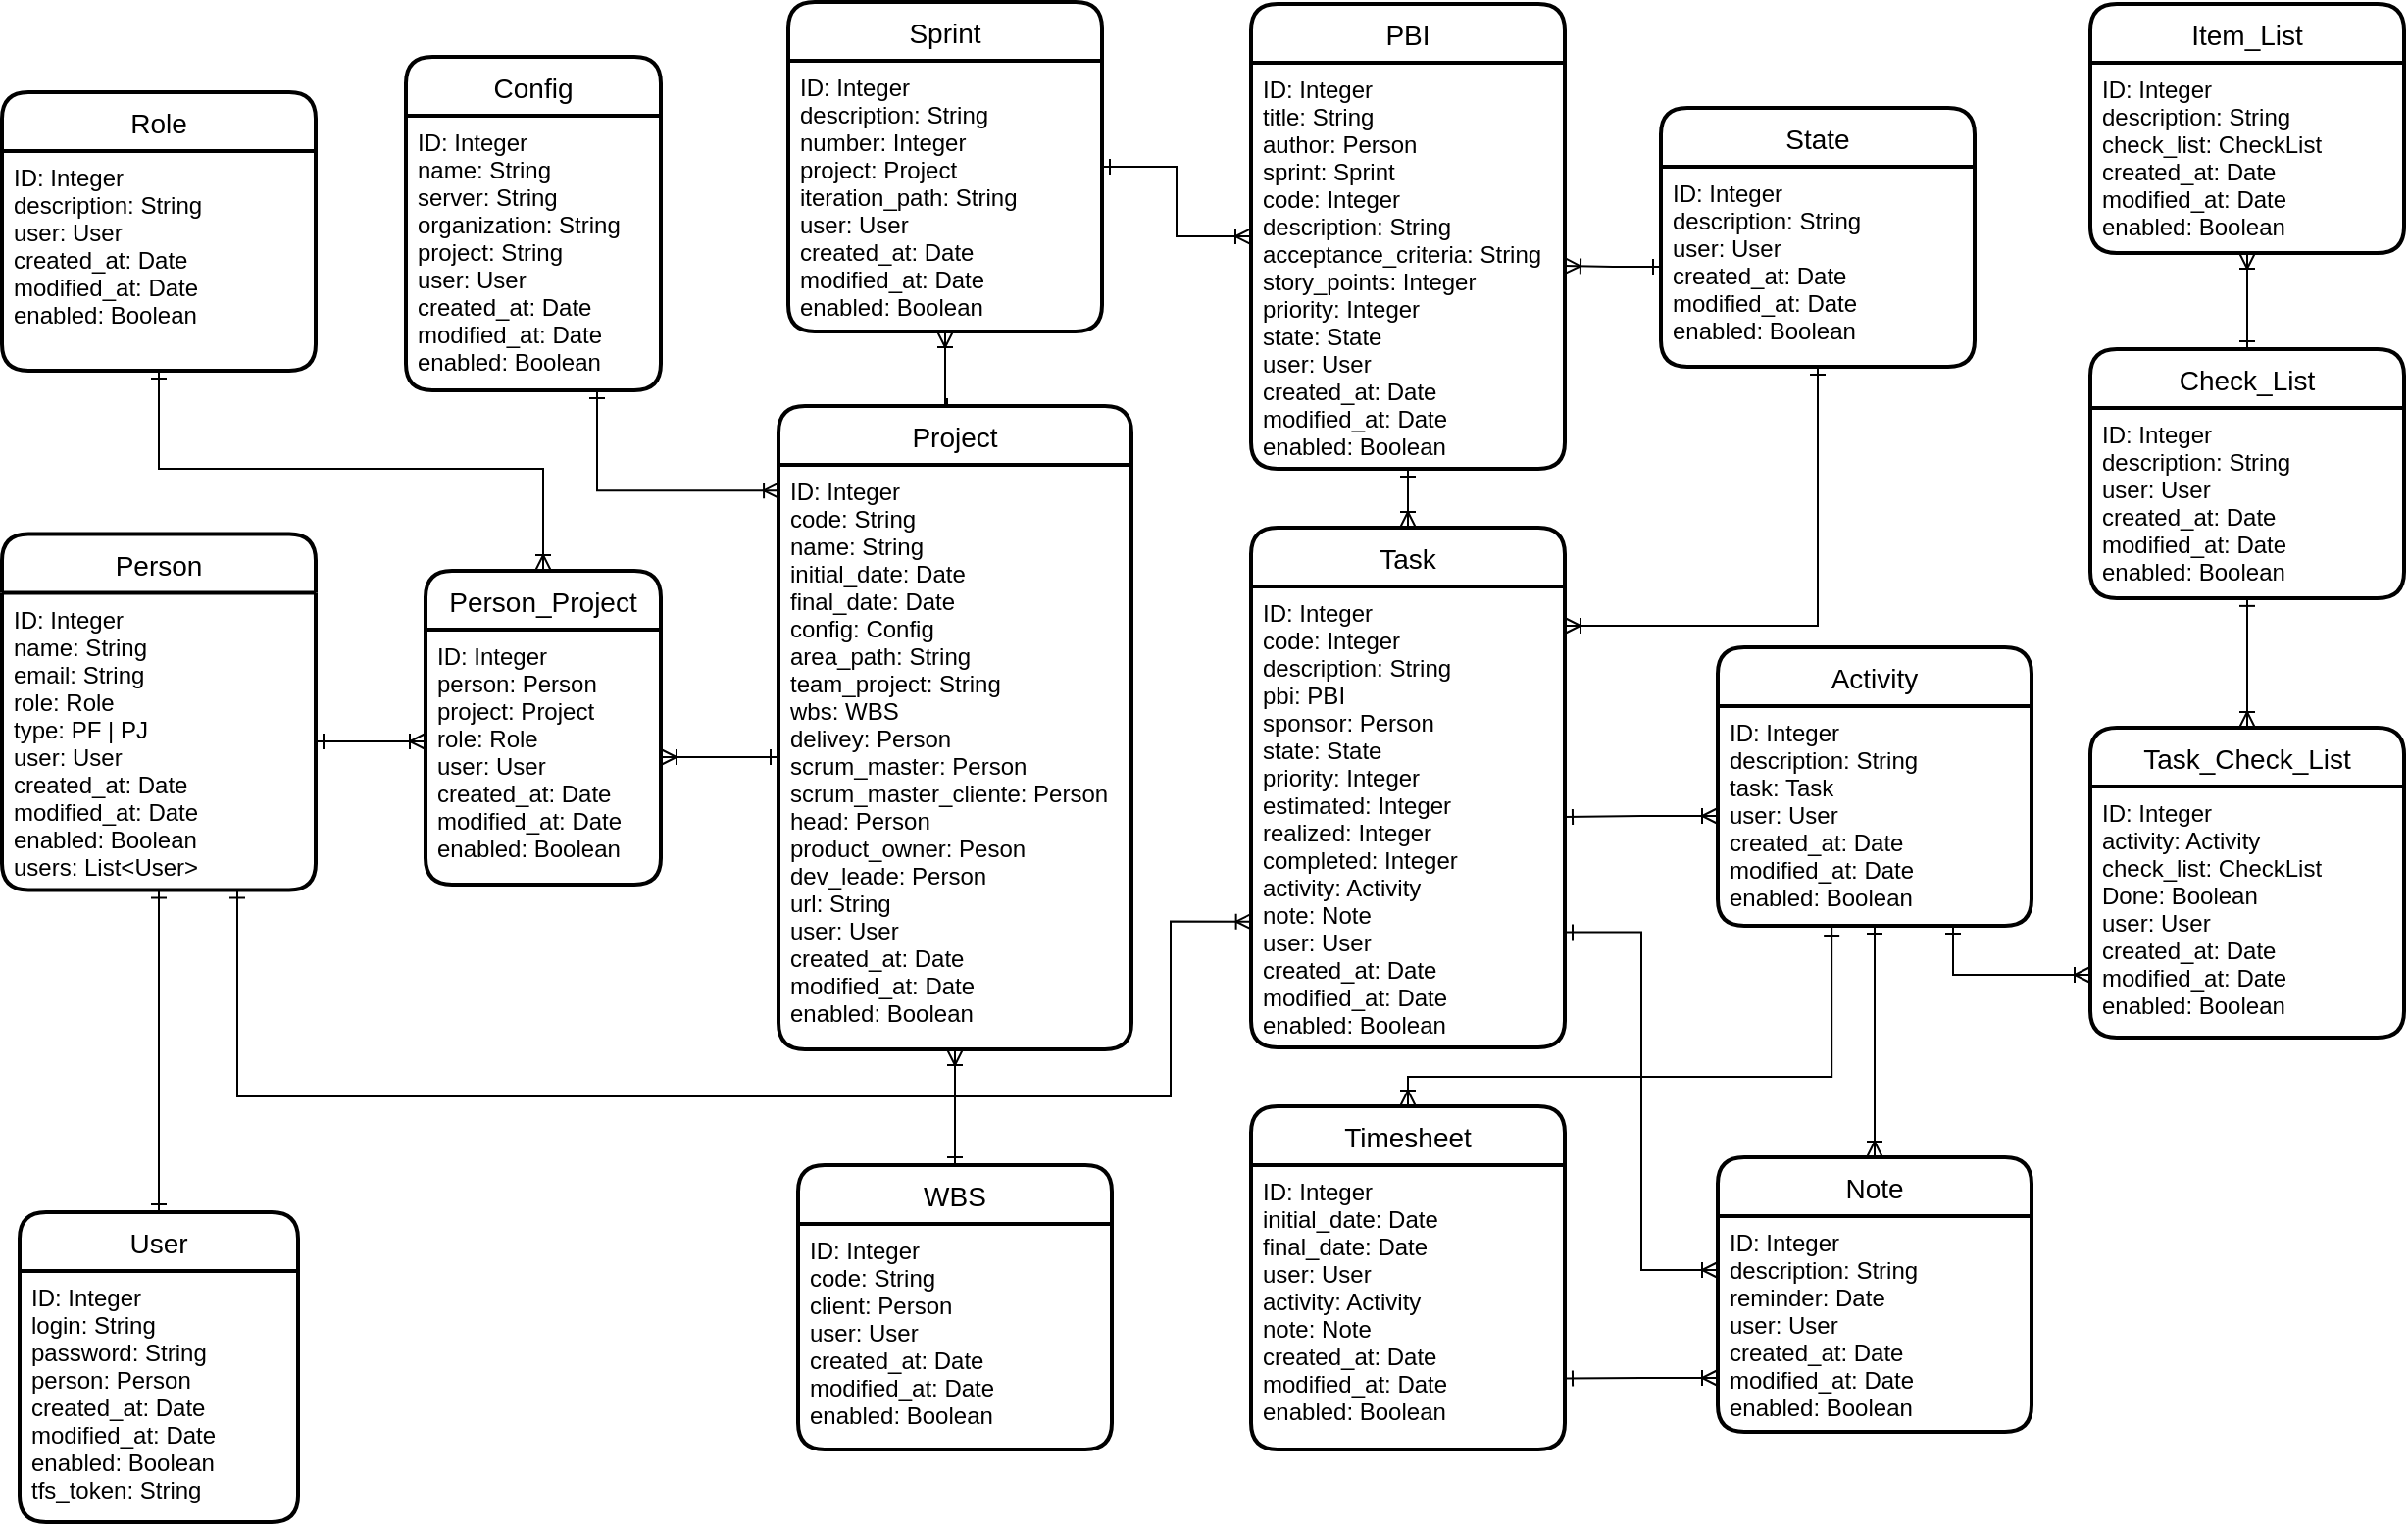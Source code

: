 <mxfile version="22.0.2" type="github">
  <diagram id="dXupZ79hsTiyQ5-BNEvF" name="Page-1">
    <mxGraphModel dx="143" dy="225" grid="1" gridSize="10" guides="1" tooltips="1" connect="1" arrows="1" fold="1" page="1" pageScale="1" pageWidth="1169" pageHeight="827" math="0" shadow="0">
      <root>
        <mxCell id="0" />
        <mxCell id="1" parent="0" />
        <mxCell id="sTJ4fpbMYLxwgmFEZeXA-13" style="edgeStyle=orthogonalEdgeStyle;rounded=0;orthogonalLoop=1;jettySize=auto;html=1;exitX=0.5;exitY=0;exitDx=0;exitDy=0;entryX=0.5;entryY=1;entryDx=0;entryDy=0;endArrow=ERoneToMany;endFill=0;startArrow=ERone;startFill=0;" parent="1" source="BYlqbOLe8rqa4X753XVS-1" target="sTJ4fpbMYLxwgmFEZeXA-12" edge="1">
          <mxGeometry relative="1" as="geometry" />
        </mxCell>
        <mxCell id="BYlqbOLe8rqa4X753XVS-1" value="Project" style="swimlane;childLayout=stackLayout;horizontal=1;startSize=30;horizontalStack=0;rounded=1;fontSize=14;fontStyle=0;strokeWidth=2;resizeParent=0;resizeLast=1;shadow=0;dashed=0;align=center;" parent="1" vertex="1">
          <mxGeometry x="460" y="258" width="180" height="328" as="geometry" />
        </mxCell>
        <mxCell id="BYlqbOLe8rqa4X753XVS-2" value="ID: Integer&#xa;code: String&#xa;name: String&#xa;initial_date: Date&#xa;final_date: Date&#xa;config: Config&#xa;area_path: String&#xa;team_project: String&#xa;wbs: WBS&#xa;delivey: Person&#xa;scrum_master: Person&#xa;scrum_master_cliente: Person&#xa;head: Person&#xa;product_owner: Peson&#xa;dev_leade: Person&#xa;url: String&#xa;user: User&#xa;created_at: Date&#xa;modified_at: Date&#xa;enabled: Boolean" style="align=left;strokeColor=none;fillColor=none;spacingLeft=4;fontSize=12;verticalAlign=top;resizable=0;rotatable=0;part=1;" parent="BYlqbOLe8rqa4X753XVS-1" vertex="1">
          <mxGeometry y="30" width="180" height="298" as="geometry" />
        </mxCell>
        <mxCell id="WrPAGcL8VzTFxhTmAevk-1" value="Person" style="swimlane;childLayout=stackLayout;horizontal=1;startSize=30;horizontalStack=0;rounded=1;fontSize=14;fontStyle=0;strokeWidth=2;resizeParent=0;resizeLast=1;shadow=0;dashed=0;align=center;" parent="1" vertex="1">
          <mxGeometry x="64" y="323.25" width="160" height="181.5" as="geometry" />
        </mxCell>
        <mxCell id="WrPAGcL8VzTFxhTmAevk-2" value="ID: Integer&#xa;name: String&#xa;email: String&#xa;role: Role&#xa;type: PF | PJ&#xa;user: User&#xa;created_at: Date&#xa;modified_at: Date&#xa;enabled: Boolean&#xa;users: List&lt;User&gt;" style="align=left;strokeColor=none;fillColor=none;spacingLeft=4;fontSize=12;verticalAlign=top;resizable=0;rotatable=0;part=1;" parent="WrPAGcL8VzTFxhTmAevk-1" vertex="1">
          <mxGeometry y="30" width="160" height="151.5" as="geometry" />
        </mxCell>
        <mxCell id="sTJ4fpbMYLxwgmFEZeXA-2" style="edgeStyle=orthogonalEdgeStyle;rounded=0;orthogonalLoop=1;jettySize=auto;html=1;exitX=1;exitY=0.5;exitDx=0;exitDy=0;endArrow=ERoneToMany;endFill=0;startArrow=ERone;startFill=0;" parent="1" source="WrPAGcL8VzTFxhTmAevk-2" edge="1">
          <mxGeometry relative="1" as="geometry">
            <mxPoint x="280" y="429" as="targetPoint" />
          </mxGeometry>
        </mxCell>
        <mxCell id="azZxZeqmAoJDCEGVXQoR-21" value="" style="edgeStyle=orthogonalEdgeStyle;rounded=0;orthogonalLoop=1;jettySize=auto;html=1;startArrow=ERone;startFill=0;endArrow=ERoneToMany;endFill=0;entryX=0.5;entryY=0;entryDx=0;entryDy=0;" parent="1" source="sTJ4fpbMYLxwgmFEZeXA-4" target="sTJ4fpbMYLxwgmFEZeXA-6" edge="1">
          <mxGeometry relative="1" as="geometry" />
        </mxCell>
        <mxCell id="sTJ4fpbMYLxwgmFEZeXA-4" value="PBI" style="swimlane;childLayout=stackLayout;horizontal=1;startSize=30;horizontalStack=0;rounded=1;fontSize=14;fontStyle=0;strokeWidth=2;resizeParent=0;resizeLast=1;shadow=0;dashed=0;align=center;" parent="1" vertex="1">
          <mxGeometry x="701" y="53.06" width="160" height="236.94" as="geometry" />
        </mxCell>
        <mxCell id="sTJ4fpbMYLxwgmFEZeXA-5" value="ID: Integer&#xa;title: String&#xa;author: Person&#xa;sprint: Sprint&#xa;code: Integer&#xa;description: String&#xa;acceptance_criteria: String&#xa;story_points: Integer&#xa;priority: Integer&#xa;state: State&#xa;user: User&#xa;created_at: Date&#xa;modified_at: Date&#xa;enabled: Boolean" style="align=left;strokeColor=none;fillColor=none;spacingLeft=4;fontSize=12;verticalAlign=top;resizable=0;rotatable=0;part=1;" parent="sTJ4fpbMYLxwgmFEZeXA-4" vertex="1">
          <mxGeometry y="30" width="160" height="206.94" as="geometry" />
        </mxCell>
        <mxCell id="sTJ4fpbMYLxwgmFEZeXA-6" value="Task" style="swimlane;childLayout=stackLayout;horizontal=1;startSize=30;horizontalStack=0;rounded=1;fontSize=14;fontStyle=0;strokeWidth=2;resizeParent=0;resizeLast=1;shadow=0;dashed=0;align=center;" parent="1" vertex="1">
          <mxGeometry x="701" y="320" width="160" height="265" as="geometry" />
        </mxCell>
        <mxCell id="sTJ4fpbMYLxwgmFEZeXA-7" value="ID: Integer&#xa;code: Integer&#xa;description: String&#xa;pbi: PBI&#xa;sponsor: Person&#xa;state: State&#xa;priority: Integer&#xa;estimated: Integer&#xa;realized: Integer&#xa;completed: Integer&#xa;activity: Activity&#xa;note: Note&#xa;user: User&#xa;created_at: Date&#xa;modified_at: Date&#xa;enabled: Boolean" style="align=left;strokeColor=none;fillColor=none;spacingLeft=4;fontSize=12;verticalAlign=top;resizable=0;rotatable=0;part=1;" parent="sTJ4fpbMYLxwgmFEZeXA-6" vertex="1">
          <mxGeometry y="30" width="160" height="235" as="geometry" />
        </mxCell>
        <mxCell id="sTJ4fpbMYLxwgmFEZeXA-9" value="Timesheet" style="swimlane;childLayout=stackLayout;horizontal=1;startSize=30;horizontalStack=0;rounded=1;fontSize=14;fontStyle=0;strokeWidth=2;resizeParent=0;resizeLast=1;shadow=0;dashed=0;align=center;" parent="1" vertex="1">
          <mxGeometry x="701" y="615" width="160" height="175" as="geometry" />
        </mxCell>
        <mxCell id="sTJ4fpbMYLxwgmFEZeXA-10" value="ID: Integer&#xa;initial_date: Date&#xa;final_date: Date&#xa;user: User&#xa;activity: Activity&#xa;note: Note&#xa;created_at: Date&#xa;modified_at: Date&#xa;enabled: Boolean" style="align=left;strokeColor=none;fillColor=none;spacingLeft=4;fontSize=12;verticalAlign=top;resizable=0;rotatable=0;part=1;" parent="sTJ4fpbMYLxwgmFEZeXA-9" vertex="1">
          <mxGeometry y="30" width="160" height="145" as="geometry" />
        </mxCell>
        <mxCell id="sTJ4fpbMYLxwgmFEZeXA-15" style="edgeStyle=orthogonalEdgeStyle;rounded=0;orthogonalLoop=1;jettySize=auto;html=1;entryX=0;entryY=0.5;entryDx=0;entryDy=0;startArrow=ERone;startFill=0;endArrow=ERoneToMany;endFill=0;" parent="1" source="sTJ4fpbMYLxwgmFEZeXA-11" target="sTJ4fpbMYLxwgmFEZeXA-4" edge="1">
          <mxGeometry relative="1" as="geometry" />
        </mxCell>
        <mxCell id="sTJ4fpbMYLxwgmFEZeXA-11" value="Sprint" style="swimlane;childLayout=stackLayout;horizontal=1;startSize=30;horizontalStack=0;rounded=1;fontSize=14;fontStyle=0;strokeWidth=2;resizeParent=0;resizeLast=1;shadow=0;dashed=0;align=center;" parent="1" vertex="1">
          <mxGeometry x="465" y="52" width="160" height="168" as="geometry" />
        </mxCell>
        <mxCell id="sTJ4fpbMYLxwgmFEZeXA-12" value="ID: Integer&#xa;description: String&#xa;number: Integer&#xa;project: Project&#xa;iteration_path: String&#xa;user: User&#xa;created_at: Date&#xa;modified_at: Date&#xa;enabled: Boolean" style="align=left;strokeColor=none;fillColor=none;spacingLeft=4;fontSize=12;verticalAlign=top;resizable=0;rotatable=0;part=1;" parent="sTJ4fpbMYLxwgmFEZeXA-11" vertex="1">
          <mxGeometry y="30" width="160" height="138" as="geometry" />
        </mxCell>
        <mxCell id="sTJ4fpbMYLxwgmFEZeXA-16" value="Role" style="swimlane;childLayout=stackLayout;horizontal=1;startSize=30;horizontalStack=0;rounded=1;fontSize=14;fontStyle=0;strokeWidth=2;resizeParent=0;resizeLast=1;shadow=0;dashed=0;align=center;" parent="1" vertex="1">
          <mxGeometry x="64" y="98.03" width="160" height="141.97" as="geometry" />
        </mxCell>
        <mxCell id="sTJ4fpbMYLxwgmFEZeXA-17" value="ID: Integer&#xa;description: String&#xa;user: User&#xa;created_at: Date&#xa;modified_at: Date&#xa;enabled: Boolean" style="align=left;strokeColor=none;fillColor=none;spacingLeft=4;fontSize=12;verticalAlign=top;resizable=0;rotatable=0;part=1;" parent="sTJ4fpbMYLxwgmFEZeXA-16" vertex="1">
          <mxGeometry y="30" width="160" height="111.97" as="geometry" />
        </mxCell>
        <mxCell id="sTJ4fpbMYLxwgmFEZeXA-19" style="edgeStyle=orthogonalEdgeStyle;rounded=0;orthogonalLoop=1;jettySize=auto;html=1;exitX=0.5;exitY=1;exitDx=0;exitDy=0;startArrow=ERone;startFill=0;endArrow=ERoneToMany;endFill=0;entryX=0.5;entryY=0;entryDx=0;entryDy=0;" parent="1" source="sTJ4fpbMYLxwgmFEZeXA-17" target="FTfhBZW4owyaXDvI-sUd-5" edge="1">
          <mxGeometry relative="1" as="geometry">
            <mxPoint x="330" y="220" as="targetPoint" />
            <Array as="points">
              <mxPoint x="144" y="290" />
              <mxPoint x="340" y="290" />
            </Array>
          </mxGeometry>
        </mxCell>
        <mxCell id="azZxZeqmAoJDCEGVXQoR-1" value="State" style="swimlane;childLayout=stackLayout;horizontal=1;startSize=30;horizontalStack=0;rounded=1;fontSize=14;fontStyle=0;strokeWidth=2;resizeParent=0;resizeLast=1;shadow=0;dashed=0;align=center;" parent="1" vertex="1">
          <mxGeometry x="910" y="106.03" width="160" height="131.97" as="geometry" />
        </mxCell>
        <mxCell id="azZxZeqmAoJDCEGVXQoR-2" value="ID: Integer&#xa;description: String&#xa;user: User&#xa;created_at: Date&#xa;modified_at: Date&#xa;enabled: Boolean" style="align=left;strokeColor=none;fillColor=none;spacingLeft=4;fontSize=12;verticalAlign=top;resizable=0;rotatable=0;part=1;" parent="azZxZeqmAoJDCEGVXQoR-1" vertex="1">
          <mxGeometry y="30" width="160" height="101.97" as="geometry" />
        </mxCell>
        <mxCell id="azZxZeqmAoJDCEGVXQoR-4" value="" style="edgeStyle=orthogonalEdgeStyle;rounded=0;orthogonalLoop=1;jettySize=auto;html=1;endArrow=ERoneToMany;endFill=0;startArrow=ERone;startFill=0;" parent="1" source="azZxZeqmAoJDCEGVXQoR-2" target="sTJ4fpbMYLxwgmFEZeXA-5" edge="1">
          <mxGeometry relative="1" as="geometry" />
        </mxCell>
        <mxCell id="azZxZeqmAoJDCEGVXQoR-5" style="edgeStyle=orthogonalEdgeStyle;rounded=0;orthogonalLoop=1;jettySize=auto;html=1;exitX=0.5;exitY=1;exitDx=0;exitDy=0;startArrow=ERone;startFill=0;endArrow=ERoneToMany;endFill=0;" parent="1" source="azZxZeqmAoJDCEGVXQoR-2" edge="1">
          <mxGeometry relative="1" as="geometry">
            <mxPoint x="861" y="370" as="targetPoint" />
            <Array as="points">
              <mxPoint x="990" y="370" />
            </Array>
          </mxGeometry>
        </mxCell>
        <mxCell id="azZxZeqmAoJDCEGVXQoR-6" value="Activity" style="swimlane;childLayout=stackLayout;horizontal=1;startSize=30;horizontalStack=0;rounded=1;fontSize=14;fontStyle=0;strokeWidth=2;resizeParent=0;resizeLast=1;shadow=0;dashed=0;align=center;" parent="1" vertex="1">
          <mxGeometry x="939" y="381" width="160" height="142" as="geometry" />
        </mxCell>
        <mxCell id="azZxZeqmAoJDCEGVXQoR-7" value="ID: Integer&#xa;description: String&#xa;task: Task&#xa;user: User&#xa;created_at: Date&#xa;modified_at: Date&#xa;enabled: Boolean" style="align=left;strokeColor=none;fillColor=none;spacingLeft=4;fontSize=12;verticalAlign=top;resizable=0;rotatable=0;part=1;" parent="azZxZeqmAoJDCEGVXQoR-6" vertex="1">
          <mxGeometry y="30" width="160" height="112" as="geometry" />
        </mxCell>
        <mxCell id="azZxZeqmAoJDCEGVXQoR-8" value="" style="edgeStyle=orthogonalEdgeStyle;rounded=0;orthogonalLoop=1;jettySize=auto;html=1;startArrow=ERoneToMany;startFill=0;endArrow=ERone;endFill=0;" parent="1" source="azZxZeqmAoJDCEGVXQoR-7" target="sTJ4fpbMYLxwgmFEZeXA-7" edge="1">
          <mxGeometry relative="1" as="geometry" />
        </mxCell>
        <mxCell id="azZxZeqmAoJDCEGVXQoR-32" value="" style="edgeStyle=orthogonalEdgeStyle;rounded=0;orthogonalLoop=1;jettySize=auto;html=1;startArrow=ERoneToMany;startFill=0;endArrow=ERone;endFill=0;" parent="1" source="azZxZeqmAoJDCEGVXQoR-11" target="azZxZeqmAoJDCEGVXQoR-7" edge="1">
          <mxGeometry relative="1" as="geometry" />
        </mxCell>
        <mxCell id="azZxZeqmAoJDCEGVXQoR-11" value="Note" style="swimlane;childLayout=stackLayout;horizontal=1;startSize=30;horizontalStack=0;rounded=1;fontSize=14;fontStyle=0;strokeWidth=2;resizeParent=0;resizeLast=1;shadow=0;dashed=0;align=center;" parent="1" vertex="1">
          <mxGeometry x="939" y="641" width="160" height="140" as="geometry" />
        </mxCell>
        <mxCell id="azZxZeqmAoJDCEGVXQoR-12" value="ID: Integer&#xa;description: String&#xa;reminder: Date&#xa;user: User&#xa;created_at: Date&#xa;modified_at: Date&#xa;enabled: Boolean" style="align=left;strokeColor=none;fillColor=none;spacingLeft=4;fontSize=12;verticalAlign=top;resizable=0;rotatable=0;part=1;" parent="azZxZeqmAoJDCEGVXQoR-11" vertex="1">
          <mxGeometry y="30" width="160" height="110" as="geometry" />
        </mxCell>
        <mxCell id="azZxZeqmAoJDCEGVXQoR-24" value="" style="edgeStyle=orthogonalEdgeStyle;rounded=0;orthogonalLoop=1;jettySize=auto;html=1;startArrow=ERone;startFill=0;endArrow=ERoneToMany;endFill=0;" parent="1" source="azZxZeqmAoJDCEGVXQoR-13" target="BYlqbOLe8rqa4X753XVS-2" edge="1">
          <mxGeometry relative="1" as="geometry" />
        </mxCell>
        <mxCell id="azZxZeqmAoJDCEGVXQoR-13" value="WBS" style="swimlane;childLayout=stackLayout;horizontal=1;startSize=30;horizontalStack=0;rounded=1;fontSize=14;fontStyle=0;strokeWidth=2;resizeParent=0;resizeLast=1;shadow=0;dashed=0;align=center;" parent="1" vertex="1">
          <mxGeometry x="470" y="645" width="160" height="145" as="geometry" />
        </mxCell>
        <mxCell id="azZxZeqmAoJDCEGVXQoR-14" value="ID: Integer&#xa;code: String&#xa;client: Person&#xa;user: User&#xa;created_at: Date&#xa;modified_at: Date&#xa;enabled: Boolean" style="align=left;strokeColor=none;fillColor=none;spacingLeft=4;fontSize=12;verticalAlign=top;resizable=0;rotatable=0;part=1;" parent="azZxZeqmAoJDCEGVXQoR-13" vertex="1">
          <mxGeometry y="30" width="160" height="115" as="geometry" />
        </mxCell>
        <mxCell id="azZxZeqmAoJDCEGVXQoR-17" style="edgeStyle=orthogonalEdgeStyle;rounded=0;orthogonalLoop=1;jettySize=auto;html=1;exitX=0;exitY=0.75;exitDx=0;exitDy=0;startArrow=ERoneToMany;startFill=0;endArrow=ERone;endFill=0;entryX=1;entryY=0.75;entryDx=0;entryDy=0;" parent="1" source="azZxZeqmAoJDCEGVXQoR-12" target="sTJ4fpbMYLxwgmFEZeXA-10" edge="1">
          <mxGeometry relative="1" as="geometry">
            <mxPoint x="901" y="765" as="targetPoint" />
          </mxGeometry>
        </mxCell>
        <mxCell id="azZxZeqmAoJDCEGVXQoR-20" style="edgeStyle=orthogonalEdgeStyle;rounded=0;orthogonalLoop=1;jettySize=auto;html=1;exitX=0;exitY=0.25;exitDx=0;exitDy=0;entryX=1;entryY=0.75;entryDx=0;entryDy=0;startArrow=ERoneToMany;startFill=0;endArrow=ERone;endFill=0;" parent="1" source="azZxZeqmAoJDCEGVXQoR-12" target="sTJ4fpbMYLxwgmFEZeXA-7" edge="1">
          <mxGeometry relative="1" as="geometry" />
        </mxCell>
        <mxCell id="azZxZeqmAoJDCEGVXQoR-22" value="User" style="swimlane;childLayout=stackLayout;horizontal=1;startSize=30;horizontalStack=0;rounded=1;fontSize=14;fontStyle=0;strokeWidth=2;resizeParent=0;resizeLast=1;shadow=0;dashed=0;align=center;" parent="1" vertex="1">
          <mxGeometry x="73" y="669" width="142" height="158" as="geometry" />
        </mxCell>
        <mxCell id="azZxZeqmAoJDCEGVXQoR-23" value="ID: Integer&#xa;login: String&#xa;password: String&#xa;person: Person&#xa;created_at: Date&#xa;modified_at: Date&#xa;enabled: Boolean&#xa;tfs_token: String" style="align=left;strokeColor=none;fillColor=none;spacingLeft=4;fontSize=12;verticalAlign=top;resizable=0;rotatable=0;part=1;" parent="azZxZeqmAoJDCEGVXQoR-22" vertex="1">
          <mxGeometry y="30" width="142" height="128" as="geometry" />
        </mxCell>
        <mxCell id="azZxZeqmAoJDCEGVXQoR-28" style="edgeStyle=orthogonalEdgeStyle;rounded=0;orthogonalLoop=1;jettySize=auto;html=1;exitX=0.5;exitY=1;exitDx=0;exitDy=0;entryX=0.5;entryY=0;entryDx=0;entryDy=0;startArrow=ERone;startFill=0;endArrow=ERone;endFill=0;" parent="1" source="WrPAGcL8VzTFxhTmAevk-2" target="azZxZeqmAoJDCEGVXQoR-22" edge="1">
          <mxGeometry relative="1" as="geometry" />
        </mxCell>
        <mxCell id="azZxZeqmAoJDCEGVXQoR-29" style="edgeStyle=orthogonalEdgeStyle;rounded=0;orthogonalLoop=1;jettySize=auto;html=1;exitX=0.75;exitY=1;exitDx=0;exitDy=0;entryX=0.002;entryY=0.727;entryDx=0;entryDy=0;startArrow=ERone;startFill=0;endArrow=ERoneToMany;endFill=0;entryPerimeter=0;" parent="1" source="WrPAGcL8VzTFxhTmAevk-2" target="sTJ4fpbMYLxwgmFEZeXA-7" edge="1">
          <mxGeometry relative="1" as="geometry">
            <Array as="points">
              <mxPoint x="184" y="610" />
              <mxPoint x="660" y="610" />
              <mxPoint x="660" y="521" />
            </Array>
          </mxGeometry>
        </mxCell>
        <mxCell id="azZxZeqmAoJDCEGVXQoR-31" style="edgeStyle=orthogonalEdgeStyle;rounded=0;orthogonalLoop=1;jettySize=auto;html=1;exitX=0.363;exitY=1.009;exitDx=0;exitDy=0;entryX=0.5;entryY=0;entryDx=0;entryDy=0;startArrow=ERone;startFill=0;endArrow=ERoneToMany;endFill=0;exitPerimeter=0;" parent="1" source="azZxZeqmAoJDCEGVXQoR-7" target="sTJ4fpbMYLxwgmFEZeXA-9" edge="1">
          <mxGeometry relative="1" as="geometry">
            <Array as="points">
              <mxPoint x="997" y="600" />
              <mxPoint x="781" y="600" />
            </Array>
          </mxGeometry>
        </mxCell>
        <mxCell id="9D0G1Y5BpN1q-bQg1dUj-3" value="Check_List" style="swimlane;childLayout=stackLayout;horizontal=1;startSize=30;horizontalStack=0;rounded=1;fontSize=14;fontStyle=0;strokeWidth=2;resizeParent=0;resizeLast=1;shadow=0;dashed=0;align=center;" parent="1" vertex="1">
          <mxGeometry x="1129" y="229" width="160" height="126.94" as="geometry" />
        </mxCell>
        <mxCell id="9D0G1Y5BpN1q-bQg1dUj-4" value="ID: Integer&#xa;description: String&#xa;user: User&#xa;created_at: Date&#xa;modified_at: Date&#xa;enabled: Boolean" style="align=left;strokeColor=none;fillColor=none;spacingLeft=4;fontSize=12;verticalAlign=top;resizable=0;rotatable=0;part=1;" parent="9D0G1Y5BpN1q-bQg1dUj-3" vertex="1">
          <mxGeometry y="30" width="160" height="96.94" as="geometry" />
        </mxCell>
        <mxCell id="9D0G1Y5BpN1q-bQg1dUj-5" value="Item_List" style="swimlane;childLayout=stackLayout;horizontal=1;startSize=30;horizontalStack=0;rounded=1;fontSize=14;fontStyle=0;strokeWidth=2;resizeParent=0;resizeLast=1;shadow=0;dashed=0;align=center;" parent="1" vertex="1">
          <mxGeometry x="1129" y="53.06" width="160" height="126.94" as="geometry" />
        </mxCell>
        <mxCell id="9D0G1Y5BpN1q-bQg1dUj-6" value="ID: Integer&#xa;description: String&#xa;check_list: CheckList&#xa;created_at: Date&#xa;modified_at: Date&#xa;enabled: Boolean" style="align=left;strokeColor=none;fillColor=none;spacingLeft=4;fontSize=12;verticalAlign=top;resizable=0;rotatable=0;part=1;" parent="9D0G1Y5BpN1q-bQg1dUj-5" vertex="1">
          <mxGeometry y="30" width="160" height="96.94" as="geometry" />
        </mxCell>
        <mxCell id="a_N0m2_tbqgdeIEIaO5_-9" style="edgeStyle=orthogonalEdgeStyle;rounded=0;sketch=0;orthogonalLoop=1;jettySize=auto;html=1;exitX=0.5;exitY=0;exitDx=0;exitDy=0;entryX=0.5;entryY=1;entryDx=0;entryDy=0;shadow=0;startArrow=ERoneToMany;startFill=0;endArrow=ERone;endFill=0;" parent="1" source="9D0G1Y5BpN1q-bQg1dUj-9" target="9D0G1Y5BpN1q-bQg1dUj-4" edge="1">
          <mxGeometry relative="1" as="geometry" />
        </mxCell>
        <mxCell id="9D0G1Y5BpN1q-bQg1dUj-9" value="Task_Check_List" style="swimlane;childLayout=stackLayout;horizontal=1;startSize=30;horizontalStack=0;rounded=1;fontSize=14;fontStyle=0;strokeWidth=2;resizeParent=0;resizeLast=1;shadow=0;dashed=0;align=center;" parent="1" vertex="1">
          <mxGeometry x="1129" y="422" width="160" height="158" as="geometry" />
        </mxCell>
        <mxCell id="9D0G1Y5BpN1q-bQg1dUj-10" value="ID: Integer&#xa;activity: Activity&#xa;check_list: CheckList&#xa;Done: Boolean&#xa;user: User&#xa;created_at: Date&#xa;modified_at: Date&#xa;enabled: Boolean" style="align=left;strokeColor=none;fillColor=none;spacingLeft=4;fontSize=12;verticalAlign=top;resizable=0;rotatable=0;part=1;" parent="9D0G1Y5BpN1q-bQg1dUj-9" vertex="1">
          <mxGeometry y="30" width="160" height="128" as="geometry" />
        </mxCell>
        <mxCell id="a_N0m2_tbqgdeIEIaO5_-6" style="edgeStyle=orthogonalEdgeStyle;rounded=0;sketch=0;orthogonalLoop=1;jettySize=auto;html=1;exitX=0.5;exitY=1;exitDx=0;exitDy=0;entryX=0.5;entryY=0;entryDx=0;entryDy=0;shadow=0;startArrow=ERoneToMany;startFill=0;endArrow=ERone;endFill=0;" parent="1" source="9D0G1Y5BpN1q-bQg1dUj-6" target="9D0G1Y5BpN1q-bQg1dUj-3" edge="1">
          <mxGeometry relative="1" as="geometry" />
        </mxCell>
        <mxCell id="a_N0m2_tbqgdeIEIaO5_-7" style="edgeStyle=orthogonalEdgeStyle;rounded=0;sketch=0;orthogonalLoop=1;jettySize=auto;html=1;exitX=0;exitY=0.75;exitDx=0;exitDy=0;entryX=0.75;entryY=1;entryDx=0;entryDy=0;shadow=0;startArrow=ERoneToMany;startFill=0;endArrow=ERone;endFill=0;" parent="1" source="9D0G1Y5BpN1q-bQg1dUj-10" target="azZxZeqmAoJDCEGVXQoR-7" edge="1">
          <mxGeometry relative="1" as="geometry" />
        </mxCell>
        <mxCell id="FTfhBZW4owyaXDvI-sUd-5" value="Person_Project" style="swimlane;childLayout=stackLayout;horizontal=1;startSize=30;horizontalStack=0;rounded=1;fontSize=14;fontStyle=0;strokeWidth=2;resizeParent=0;resizeLast=1;shadow=0;dashed=0;align=center;" parent="1" vertex="1">
          <mxGeometry x="280" y="342" width="120" height="160" as="geometry" />
        </mxCell>
        <mxCell id="FTfhBZW4owyaXDvI-sUd-6" value="ID: Integer&#xa;person: Person&#xa;project: Project&#xa;role: Role&#xa;user: User&#xa;created_at: Date&#xa;modified_at: Date&#xa;enabled: Boolean" style="align=left;strokeColor=none;fillColor=none;spacingLeft=4;fontSize=12;verticalAlign=top;resizable=0;rotatable=0;part=1;" parent="FTfhBZW4owyaXDvI-sUd-5" vertex="1">
          <mxGeometry y="30" width="120" height="130" as="geometry" />
        </mxCell>
        <mxCell id="FTfhBZW4owyaXDvI-sUd-9" style="edgeStyle=orthogonalEdgeStyle;rounded=0;orthogonalLoop=1;jettySize=auto;html=1;exitX=0;exitY=0.5;exitDx=0;exitDy=0;entryX=1;entryY=0.5;entryDx=0;entryDy=0;endArrow=ERoneToMany;endFill=0;startArrow=ERone;startFill=0;" parent="1" source="BYlqbOLe8rqa4X753XVS-2" target="FTfhBZW4owyaXDvI-sUd-6" edge="1">
          <mxGeometry relative="1" as="geometry" />
        </mxCell>
        <mxCell id="QW40O67CVSR5ch92ic4n-1" value="Config" style="swimlane;childLayout=stackLayout;horizontal=1;startSize=30;horizontalStack=0;rounded=1;fontSize=14;fontStyle=0;strokeWidth=2;resizeParent=0;resizeLast=1;shadow=0;dashed=0;align=center;" parent="1" vertex="1">
          <mxGeometry x="270" y="80" width="130" height="170" as="geometry" />
        </mxCell>
        <mxCell id="QW40O67CVSR5ch92ic4n-2" value="ID: Integer&#xa;name: String&#xa;server: String&#xa;organization: String&#xa;project: String&#xa;user: User&#xa;created_at: Date&#xa;modified_at: Date&#xa;enabled: Boolean" style="align=left;strokeColor=none;fillColor=none;spacingLeft=4;fontSize=12;verticalAlign=top;resizable=0;rotatable=0;part=1;" parent="QW40O67CVSR5ch92ic4n-1" vertex="1">
          <mxGeometry y="30" width="130" height="140" as="geometry" />
        </mxCell>
        <mxCell id="QW40O67CVSR5ch92ic4n-5" style="edgeStyle=orthogonalEdgeStyle;rounded=0;orthogonalLoop=1;jettySize=auto;html=1;exitX=0.75;exitY=1;exitDx=0;exitDy=0;entryX=0.003;entryY=0.044;entryDx=0;entryDy=0;entryPerimeter=0;endArrow=ERoneToMany;endFill=0;startArrow=ERone;startFill=0;" parent="1" source="QW40O67CVSR5ch92ic4n-2" target="BYlqbOLe8rqa4X753XVS-2" edge="1">
          <mxGeometry relative="1" as="geometry" />
        </mxCell>
      </root>
    </mxGraphModel>
  </diagram>
</mxfile>
